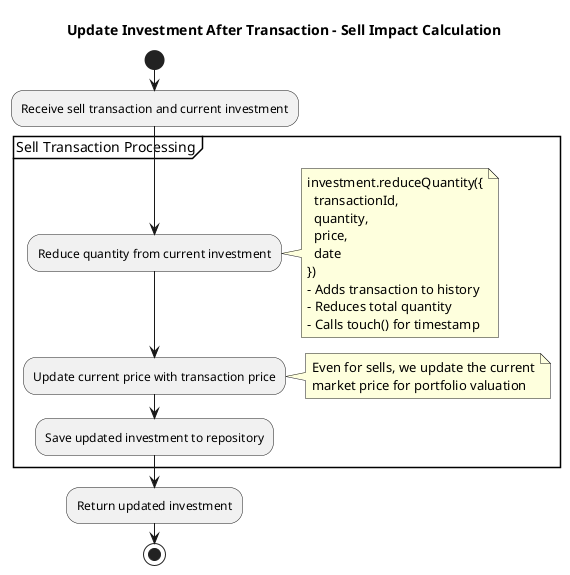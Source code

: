 @startuml Update Investment - Sell Impact Detail
title Update Investment After Transaction - Sell Impact Calculation

start

:Receive sell transaction and current investment;

partition "Sell Transaction Processing" {
  :Reduce quantity from current investment;
  note right
    investment.reduceQuantity({
      transactionId,
      quantity,
      price,
      date
    })
    - Adds transaction to history
    - Reduces total quantity
    - Calls touch() for timestamp
  end note
  
  :Update current price with transaction price;
  note right
    Even for sells, we update the current
    market price for portfolio valuation
  end note
  
  :Save updated investment to repository;
}

:Return updated investment;

stop
@enduml